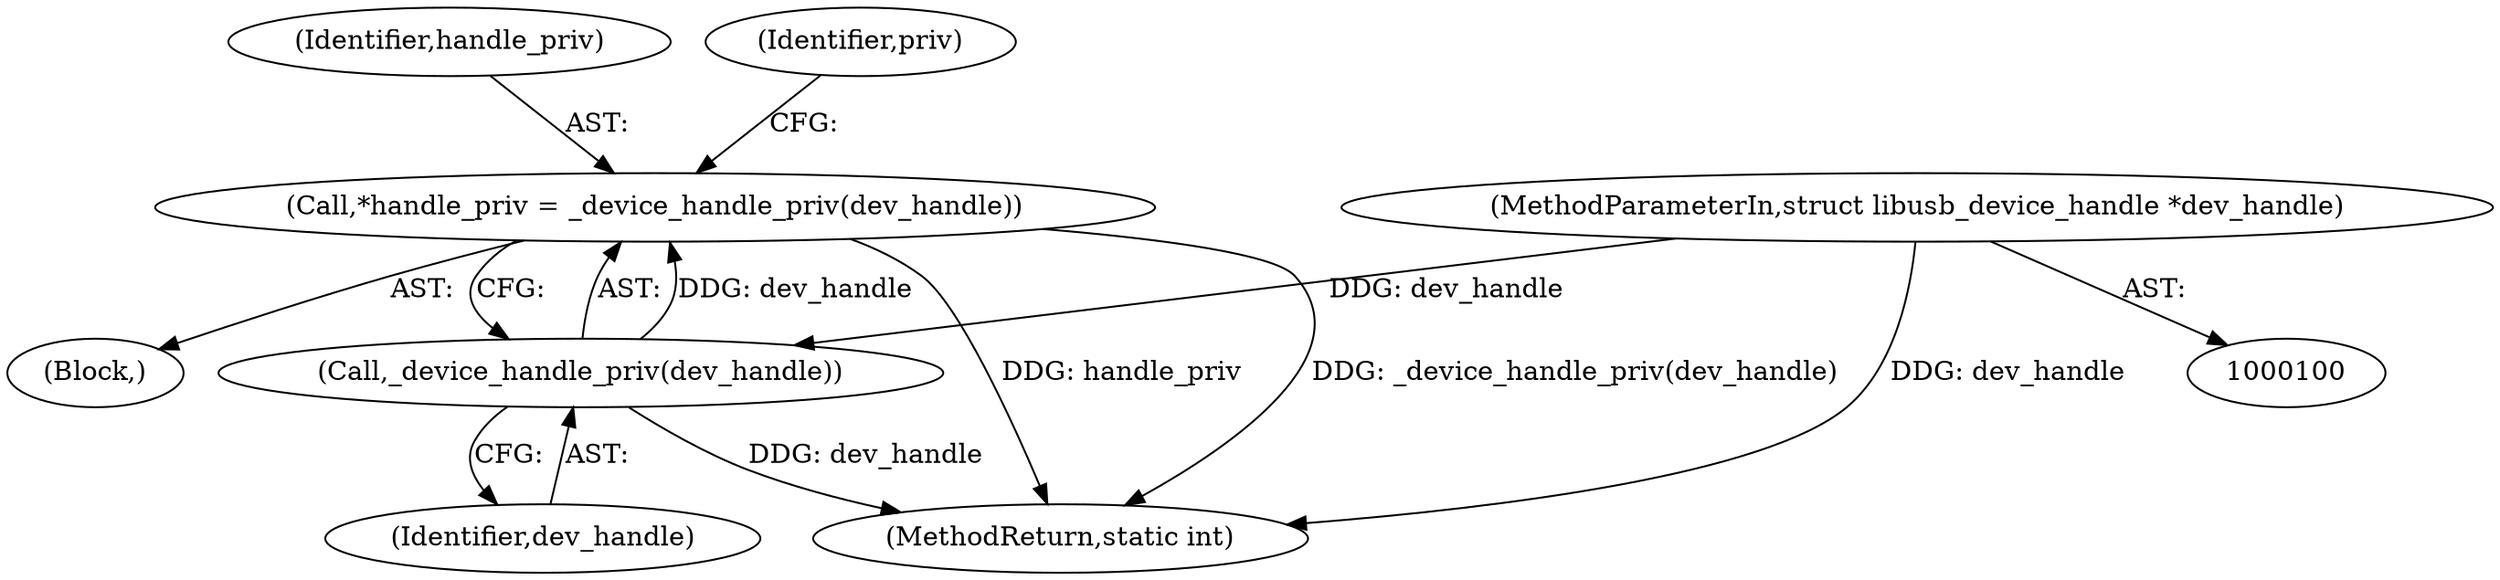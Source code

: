 digraph "0_Chrome_ac149a8d4371c0e01e0934fdd57b09e86f96b5b9_12@pointer" {
"1000105" [label="(Call,*handle_priv = _device_handle_priv(dev_handle))"];
"1000107" [label="(Call,_device_handle_priv(dev_handle))"];
"1000101" [label="(MethodParameterIn,struct libusb_device_handle *dev_handle)"];
"1000107" [label="(Call,_device_handle_priv(dev_handle))"];
"1000103" [label="(Block,)"];
"1000106" [label="(Identifier,handle_priv)"];
"1000111" [label="(Identifier,priv)"];
"1000105" [label="(Call,*handle_priv = _device_handle_priv(dev_handle))"];
"1000101" [label="(MethodParameterIn,struct libusb_device_handle *dev_handle)"];
"1000199" [label="(MethodReturn,static int)"];
"1000108" [label="(Identifier,dev_handle)"];
"1000105" -> "1000103"  [label="AST: "];
"1000105" -> "1000107"  [label="CFG: "];
"1000106" -> "1000105"  [label="AST: "];
"1000107" -> "1000105"  [label="AST: "];
"1000111" -> "1000105"  [label="CFG: "];
"1000105" -> "1000199"  [label="DDG: _device_handle_priv(dev_handle)"];
"1000105" -> "1000199"  [label="DDG: handle_priv"];
"1000107" -> "1000105"  [label="DDG: dev_handle"];
"1000107" -> "1000108"  [label="CFG: "];
"1000108" -> "1000107"  [label="AST: "];
"1000107" -> "1000199"  [label="DDG: dev_handle"];
"1000101" -> "1000107"  [label="DDG: dev_handle"];
"1000101" -> "1000100"  [label="AST: "];
"1000101" -> "1000199"  [label="DDG: dev_handle"];
}
